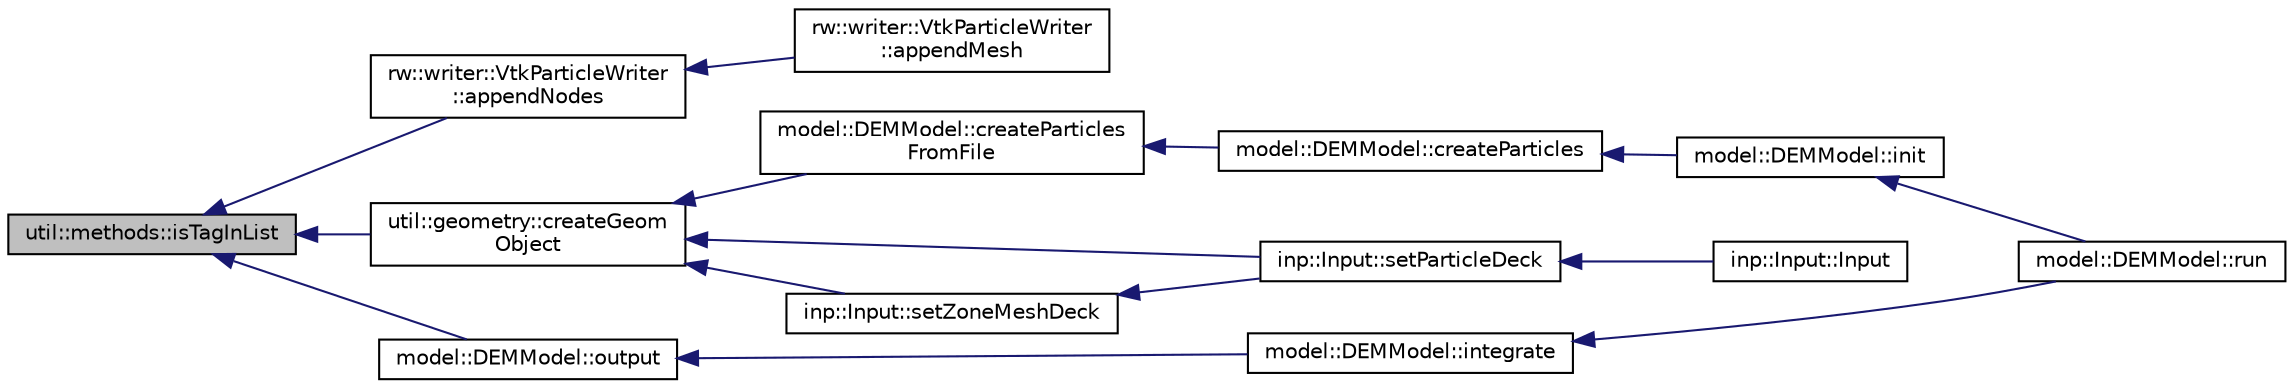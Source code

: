 digraph "util::methods::isTagInList"
{
  edge [fontname="Helvetica",fontsize="10",labelfontname="Helvetica",labelfontsize="10"];
  node [fontname="Helvetica",fontsize="10",shape=record];
  rankdir="LR";
  Node12 [label="util::methods::isTagInList",height=0.2,width=0.4,color="black", fillcolor="grey75", style="filled", fontcolor="black"];
  Node12 -> Node13 [dir="back",color="midnightblue",fontsize="10",style="solid",fontname="Helvetica"];
  Node13 [label="rw::writer::VtkParticleWriter\l::appendNodes",height=0.2,width=0.4,color="black", fillcolor="white", style="filled",URL="$classrw_1_1writer_1_1VtkParticleWriter.html#a2adbf982a587a4d4d91879c9521e0fd5",tooltip="Writes the nodes to the file. "];
  Node13 -> Node14 [dir="back",color="midnightblue",fontsize="10",style="solid",fontname="Helvetica"];
  Node14 [label="rw::writer::VtkParticleWriter\l::appendMesh",height=0.2,width=0.4,color="black", fillcolor="white", style="filled",URL="$classrw_1_1writer_1_1VtkParticleWriter.html#a95bd12411ec5cdc8b6594ff1774f4c3f",tooltip="Writes the nodes to the file. "];
  Node12 -> Node15 [dir="back",color="midnightblue",fontsize="10",style="solid",fontname="Helvetica"];
  Node15 [label="util::geometry::createGeom\lObject",height=0.2,width=0.4,color="black", fillcolor="white", style="filled",URL="$namespaceutil_1_1geometry.html#a2fe7250de366a89b0ed8e09f5a063ad6",tooltip="Create geometrical object from the given data. "];
  Node15 -> Node16 [dir="back",color="midnightblue",fontsize="10",style="solid",fontname="Helvetica"];
  Node16 [label="model::DEMModel::createParticles\lFromFile",height=0.2,width=0.4,color="black", fillcolor="white", style="filled",URL="$classmodel_1_1DEMModel.html#a90df14f82a946d4f558efae30240f15e",tooltip="Creates particles in a Hexagonal arrangement. "];
  Node16 -> Node17 [dir="back",color="midnightblue",fontsize="10",style="solid",fontname="Helvetica"];
  Node17 [label="model::DEMModel::createParticles",height=0.2,width=0.4,color="black", fillcolor="white", style="filled",URL="$classmodel_1_1DEMModel.html#ae822c44f4719cc125181b9e3b9d60fba",tooltip="Creates particles in a given container. "];
  Node17 -> Node18 [dir="back",color="midnightblue",fontsize="10",style="solid",fontname="Helvetica"];
  Node18 [label="model::DEMModel::init",height=0.2,width=0.4,color="black", fillcolor="white", style="filled",URL="$classmodel_1_1DEMModel.html#a934129b5f683dc4ce250b8c9a6fc9228",tooltip="Initialize remaining data members. "];
  Node18 -> Node19 [dir="back",color="midnightblue",fontsize="10",style="solid",fontname="Helvetica"];
  Node19 [label="model::DEMModel::run",height=0.2,width=0.4,color="black", fillcolor="white", style="filled",URL="$classmodel_1_1DEMModel.html#ae8eba7a12449983fa10d07e3b7374512",tooltip="Main driver to simulate. "];
  Node15 -> Node20 [dir="back",color="midnightblue",fontsize="10",style="solid",fontname="Helvetica"];
  Node20 [label="inp::Input::setParticleDeck",height=0.2,width=0.4,color="black", fillcolor="white", style="filled",URL="$classinp_1_1Input.html#a5689d155dc964e648dc91dd9e5c8ade6",tooltip="Read data into particle deck and store its pointer. "];
  Node20 -> Node21 [dir="back",color="midnightblue",fontsize="10",style="solid",fontname="Helvetica"];
  Node21 [label="inp::Input::Input",height=0.2,width=0.4,color="black", fillcolor="white", style="filled",URL="$classinp_1_1Input.html#a1ab2b8acc12782bd57ae1a107eafa32d",tooltip="Constructor. "];
  Node15 -> Node22 [dir="back",color="midnightblue",fontsize="10",style="solid",fontname="Helvetica"];
  Node22 [label="inp::Input::setZoneMeshDeck",height=0.2,width=0.4,color="black", fillcolor="white", style="filled",URL="$classinp_1_1Input.html#aede1340ce62c2c1afecf9539c5bbb2c4",tooltip="Read data into mesh deck and store its pointer. "];
  Node22 -> Node20 [dir="back",color="midnightblue",fontsize="10",style="solid",fontname="Helvetica"];
  Node12 -> Node23 [dir="back",color="midnightblue",fontsize="10",style="solid",fontname="Helvetica"];
  Node23 [label="model::DEMModel::output",height=0.2,width=0.4,color="black", fillcolor="white", style="filled",URL="$classmodel_1_1DEMModel.html#a3652826a385051497907774640ed2044",tooltip="Output the snapshot of data at current time step. "];
  Node23 -> Node24 [dir="back",color="midnightblue",fontsize="10",style="solid",fontname="Helvetica"];
  Node24 [label="model::DEMModel::integrate",height=0.2,width=0.4,color="black", fillcolor="white", style="filled",URL="$classmodel_1_1DEMModel.html#a209921f6ad32b4f193c25d7923c7e25c",tooltip="Perform time integration. "];
  Node24 -> Node19 [dir="back",color="midnightblue",fontsize="10",style="solid",fontname="Helvetica"];
}
